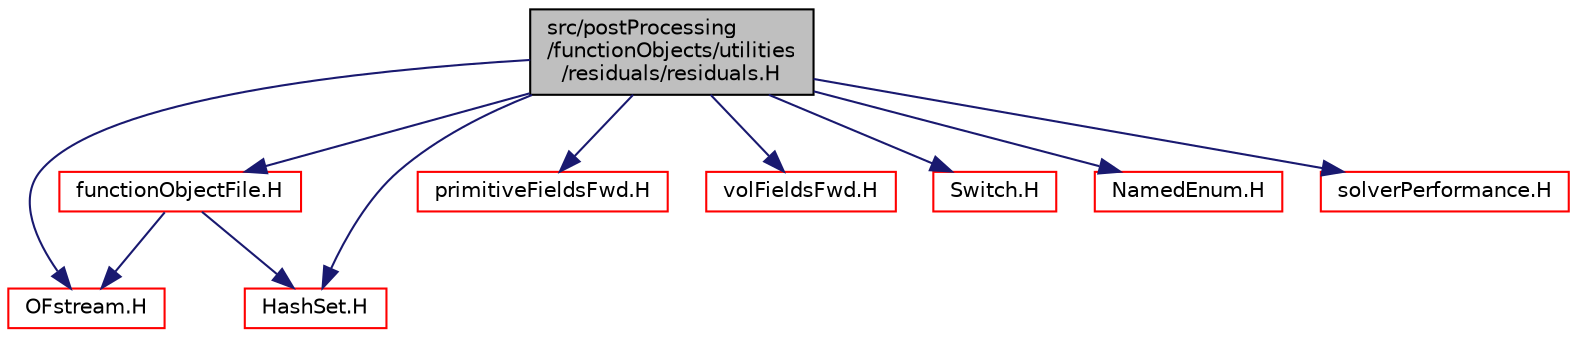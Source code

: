 digraph "src/postProcessing/functionObjects/utilities/residuals/residuals.H"
{
  bgcolor="transparent";
  edge [fontname="Helvetica",fontsize="10",labelfontname="Helvetica",labelfontsize="10"];
  node [fontname="Helvetica",fontsize="10",shape=record];
  Node1 [label="src/postProcessing\l/functionObjects/utilities\l/residuals/residuals.H",height=0.2,width=0.4,color="black", fillcolor="grey75", style="filled", fontcolor="black"];
  Node1 -> Node2 [color="midnightblue",fontsize="10",style="solid",fontname="Helvetica"];
  Node2 [label="functionObjectFile.H",height=0.2,width=0.4,color="red",URL="$a07748.html"];
  Node2 -> Node3 [color="midnightblue",fontsize="10",style="solid",fontname="Helvetica"];
  Node3 [label="OFstream.H",height=0.2,width=0.4,color="red",URL="$a07785.html"];
  Node2 -> Node4 [color="midnightblue",fontsize="10",style="solid",fontname="Helvetica"];
  Node4 [label="HashSet.H",height=0.2,width=0.4,color="red",URL="$a07587.html"];
  Node1 -> Node5 [color="midnightblue",fontsize="10",style="solid",fontname="Helvetica"];
  Node5 [label="primitiveFieldsFwd.H",height=0.2,width=0.4,color="red",URL="$a07977.html",tooltip="Forward declarations of the specialisations of Field<T> for scalar, vector and tensor. "];
  Node1 -> Node6 [color="midnightblue",fontsize="10",style="solid",fontname="Helvetica"];
  Node6 [label="volFieldsFwd.H",height=0.2,width=0.4,color="red",URL="$a05624.html"];
  Node1 -> Node4 [color="midnightblue",fontsize="10",style="solid",fontname="Helvetica"];
  Node1 -> Node3 [color="midnightblue",fontsize="10",style="solid",fontname="Helvetica"];
  Node1 -> Node7 [color="midnightblue",fontsize="10",style="solid",fontname="Helvetica"];
  Node7 [label="Switch.H",height=0.2,width=0.4,color="red",URL="$a08821.html"];
  Node1 -> Node8 [color="midnightblue",fontsize="10",style="solid",fontname="Helvetica"];
  Node8 [label="NamedEnum.H",height=0.2,width=0.4,color="red",URL="$a07691.html"];
  Node1 -> Node9 [color="midnightblue",fontsize="10",style="solid",fontname="Helvetica"];
  Node9 [label="solverPerformance.H",height=0.2,width=0.4,color="red",URL="$a08317.html"];
}

